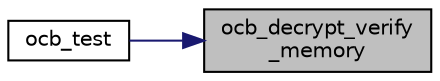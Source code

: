 digraph "ocb_decrypt_verify_memory"
{
 // LATEX_PDF_SIZE
  edge [fontname="Helvetica",fontsize="10",labelfontname="Helvetica",labelfontsize="10"];
  node [fontname="Helvetica",fontsize="10",shape=record];
  rankdir="RL";
  Node18 [label="ocb_decrypt_verify\l_memory",height=0.2,width=0.4,color="black", fillcolor="grey75", style="filled", fontcolor="black",tooltip="Decrypt and compare the tag with OCB."];
  Node18 -> Node19 [dir="back",color="midnightblue",fontsize="10",style="solid"];
  Node19 [label="ocb_test",height=0.2,width=0.4,color="black", fillcolor="white", style="filled",URL="$ocb__test_8c.html#afbc7c6139aaabac9146afff688bafbb9",tooltip="Test the OCB protocol."];
}
